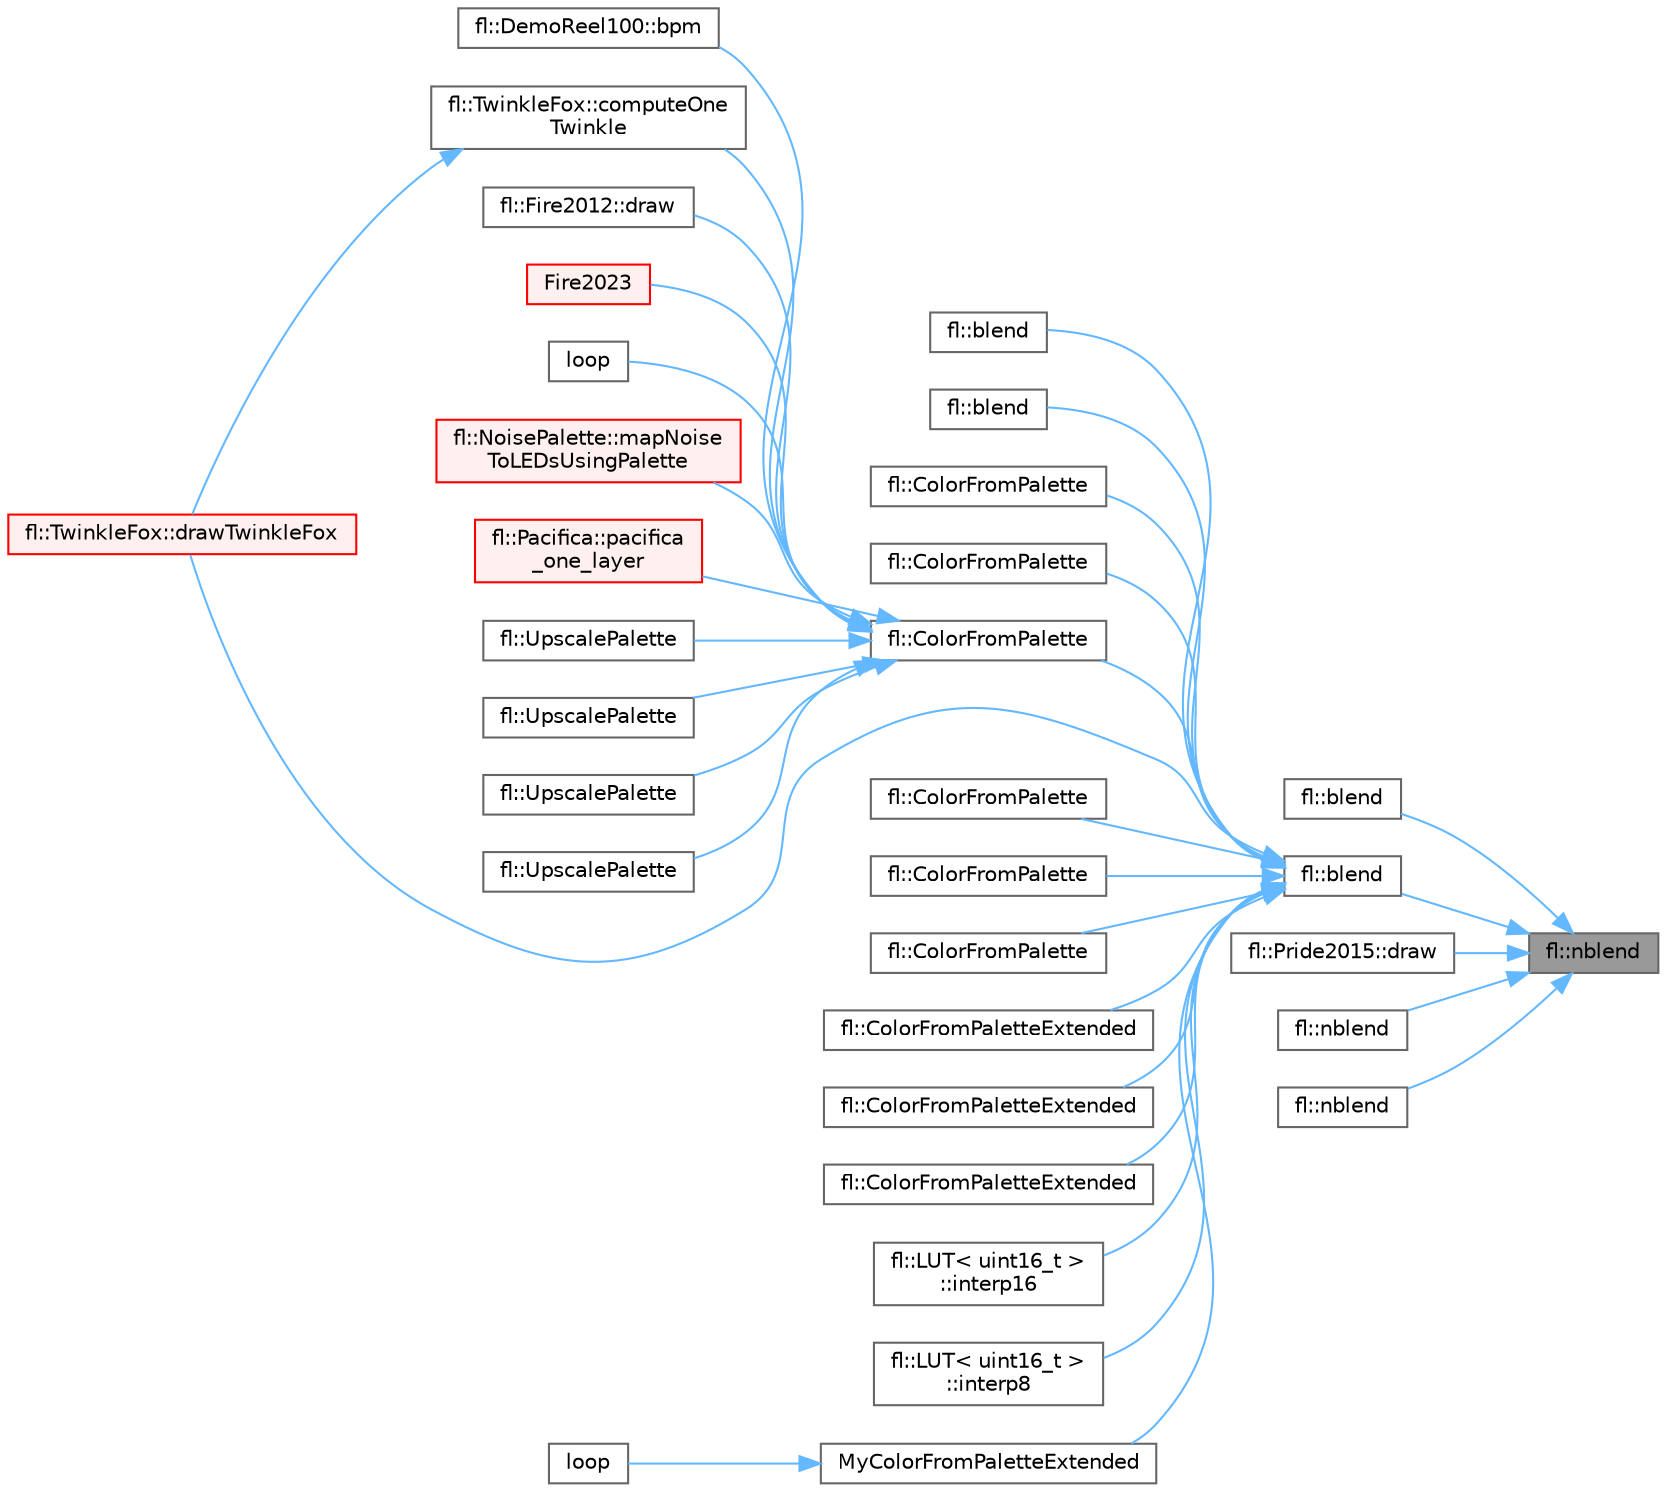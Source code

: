 digraph "fl::nblend"
{
 // INTERACTIVE_SVG=YES
 // LATEX_PDF_SIZE
  bgcolor="transparent";
  edge [fontname=Helvetica,fontsize=10,labelfontname=Helvetica,labelfontsize=10];
  node [fontname=Helvetica,fontsize=10,shape=box,height=0.2,width=0.4];
  rankdir="RL";
  Node1 [id="Node000001",label="fl::nblend",height=0.2,width=0.4,color="gray40", fillcolor="grey60", style="filled", fontcolor="black",tooltip=" "];
  Node1 -> Node2 [id="edge1_Node000001_Node000002",dir="back",color="steelblue1",style="solid",tooltip=" "];
  Node2 [id="Node000002",label="fl::blend",height=0.2,width=0.4,color="grey40", fillcolor="white", style="filled",URL="$d4/d36/namespacefl_a10d9c25a1a106557eacc6c75225e8a07.html#a10d9c25a1a106557eacc6c75225e8a07",tooltip=" "];
  Node1 -> Node3 [id="edge2_Node000001_Node000003",dir="back",color="steelblue1",style="solid",tooltip=" "];
  Node3 [id="Node000003",label="fl::blend",height=0.2,width=0.4,color="grey40", fillcolor="white", style="filled",URL="$d4/d36/namespacefl_a924fc8748f53389e55fdc63bfc14b805.html#a924fc8748f53389e55fdc63bfc14b805",tooltip=" "];
  Node3 -> Node4 [id="edge3_Node000003_Node000004",dir="back",color="steelblue1",style="solid",tooltip=" "];
  Node4 [id="Node000004",label="fl::blend",height=0.2,width=0.4,color="grey40", fillcolor="white", style="filled",URL="$d4/d36/namespacefl_a76731f52649c8fb1c93b19f36eca4c84.html#a76731f52649c8fb1c93b19f36eca4c84",tooltip=" "];
  Node3 -> Node5 [id="edge4_Node000003_Node000005",dir="back",color="steelblue1",style="solid",tooltip=" "];
  Node5 [id="Node000005",label="fl::blend",height=0.2,width=0.4,color="grey40", fillcolor="white", style="filled",URL="$d4/d36/namespacefl_a86084908d5832c59d8c7965fd863cc2b.html#a86084908d5832c59d8c7965fd863cc2b",tooltip=" "];
  Node3 -> Node6 [id="edge5_Node000003_Node000006",dir="back",color="steelblue1",style="solid",tooltip=" "];
  Node6 [id="Node000006",label="fl::ColorFromPalette",height=0.2,width=0.4,color="grey40", fillcolor="white", style="filled",URL="$d4/d36/namespacefl_a6be261d46a697b439148bd58cf47fd0a.html#a6be261d46a697b439148bd58cf47fd0a",tooltip=" "];
  Node3 -> Node7 [id="edge6_Node000003_Node000007",dir="back",color="steelblue1",style="solid",tooltip=" "];
  Node7 [id="Node000007",label="fl::ColorFromPalette",height=0.2,width=0.4,color="grey40", fillcolor="white", style="filled",URL="$d4/d36/namespacefl_a3f1395bf04587dfd37d40bc8f4367995.html#a3f1395bf04587dfd37d40bc8f4367995",tooltip=" "];
  Node3 -> Node8 [id="edge7_Node000003_Node000008",dir="back",color="steelblue1",style="solid",tooltip=" "];
  Node8 [id="Node000008",label="fl::ColorFromPalette",height=0.2,width=0.4,color="grey40", fillcolor="white", style="filled",URL="$d4/d36/namespacefl_a74e1895d1234ab29fef4458532e91090.html#a74e1895d1234ab29fef4458532e91090",tooltip=" "];
  Node8 -> Node9 [id="edge8_Node000008_Node000009",dir="back",color="steelblue1",style="solid",tooltip=" "];
  Node9 [id="Node000009",label="fl::DemoReel100::bpm",height=0.2,width=0.4,color="grey40", fillcolor="white", style="filled",URL="$d1/d60/classfl_1_1_demo_reel100_a72cc7eea48cf0be16b34fee7d4da64f4.html#a72cc7eea48cf0be16b34fee7d4da64f4",tooltip=" "];
  Node8 -> Node10 [id="edge9_Node000008_Node000010",dir="back",color="steelblue1",style="solid",tooltip=" "];
  Node10 [id="Node000010",label="fl::TwinkleFox::computeOne\lTwinkle",height=0.2,width=0.4,color="grey40", fillcolor="white", style="filled",URL="$de/db5/classfl_1_1_twinkle_fox_a39614750a1a87e8a8be19c36f6c48677.html#a39614750a1a87e8a8be19c36f6c48677",tooltip=" "];
  Node10 -> Node11 [id="edge10_Node000010_Node000011",dir="back",color="steelblue1",style="solid",tooltip=" "];
  Node11 [id="Node000011",label="fl::TwinkleFox::drawTwinkleFox",height=0.2,width=0.4,color="red", fillcolor="#FFF0F0", style="filled",URL="$de/db5/classfl_1_1_twinkle_fox_a67375829d0da55e17d3f74ac9817914d.html#a67375829d0da55e17d3f74ac9817914d",tooltip=" "];
  Node8 -> Node13 [id="edge11_Node000008_Node000013",dir="back",color="steelblue1",style="solid",tooltip=" "];
  Node13 [id="Node000013",label="fl::Fire2012::draw",height=0.2,width=0.4,color="grey40", fillcolor="white", style="filled",URL="$d5/d9b/classfl_1_1_fire2012_a39d20a6dc4f3a771b8b12696db9c4a15.html#a39d20a6dc4f3a771b8b12696db9c4a15",tooltip=" "];
  Node8 -> Node14 [id="edge12_Node000008_Node000014",dir="back",color="steelblue1",style="solid",tooltip=" "];
  Node14 [id="Node000014",label="Fire2023",height=0.2,width=0.4,color="red", fillcolor="#FFF0F0", style="filled",URL="$d8/d2c/_fire2023_8ino_abe327b12b434120ecf20ae3f46800983.html#abe327b12b434120ecf20ae3f46800983",tooltip=" "];
  Node8 -> Node16 [id="edge13_Node000008_Node000016",dir="back",color="steelblue1",style="solid",tooltip=" "];
  Node16 [id="Node000016",label="loop",height=0.2,width=0.4,color="grey40", fillcolor="white", style="filled",URL="$d8/dd0/_fire_cylinder_8h_afe461d27b9c48d5921c00d521181f12f.html#afe461d27b9c48d5921c00d521181f12f",tooltip=" "];
  Node8 -> Node17 [id="edge14_Node000008_Node000017",dir="back",color="steelblue1",style="solid",tooltip=" "];
  Node17 [id="Node000017",label="fl::NoisePalette::mapNoise\lToLEDsUsingPalette",height=0.2,width=0.4,color="red", fillcolor="#FFF0F0", style="filled",URL="$d9/d41/classfl_1_1_noise_palette_a546f14f524f7a1b965c872ddad7be8a4.html#a546f14f524f7a1b965c872ddad7be8a4",tooltip=" "];
  Node8 -> Node19 [id="edge15_Node000008_Node000019",dir="back",color="steelblue1",style="solid",tooltip=" "];
  Node19 [id="Node000019",label="fl::Pacifica::pacifica\l_one_layer",height=0.2,width=0.4,color="red", fillcolor="#FFF0F0", style="filled",URL="$d2/db2/classfl_1_1_pacifica_ac949d5e9a88b724a060954658b892ebc.html#ac949d5e9a88b724a060954658b892ebc",tooltip=" "];
  Node8 -> Node21 [id="edge16_Node000008_Node000021",dir="back",color="steelblue1",style="solid",tooltip=" "];
  Node21 [id="Node000021",label="fl::UpscalePalette",height=0.2,width=0.4,color="grey40", fillcolor="white", style="filled",URL="$d4/d36/namespacefl_abf83f8c9171b3b60bb3f69e0d04b3e94.html#abf83f8c9171b3b60bb3f69e0d04b3e94",tooltip=" "];
  Node8 -> Node22 [id="edge17_Node000008_Node000022",dir="back",color="steelblue1",style="solid",tooltip=" "];
  Node22 [id="Node000022",label="fl::UpscalePalette",height=0.2,width=0.4,color="grey40", fillcolor="white", style="filled",URL="$d4/d36/namespacefl_ac2561c87f2746c8d2d718cc226cd5dae.html#ac2561c87f2746c8d2d718cc226cd5dae",tooltip=" "];
  Node8 -> Node23 [id="edge18_Node000008_Node000023",dir="back",color="steelblue1",style="solid",tooltip=" "];
  Node23 [id="Node000023",label="fl::UpscalePalette",height=0.2,width=0.4,color="grey40", fillcolor="white", style="filled",URL="$d4/d36/namespacefl_a17b7fd301b5691fcbb9136a675dc9faa.html#a17b7fd301b5691fcbb9136a675dc9faa",tooltip=" "];
  Node8 -> Node24 [id="edge19_Node000008_Node000024",dir="back",color="steelblue1",style="solid",tooltip=" "];
  Node24 [id="Node000024",label="fl::UpscalePalette",height=0.2,width=0.4,color="grey40", fillcolor="white", style="filled",URL="$d4/d36/namespacefl_a090c84c8e40dd80e92fb76009a66b346.html#a090c84c8e40dd80e92fb76009a66b346",tooltip=" "];
  Node3 -> Node25 [id="edge20_Node000003_Node000025",dir="back",color="steelblue1",style="solid",tooltip=" "];
  Node25 [id="Node000025",label="fl::ColorFromPalette",height=0.2,width=0.4,color="grey40", fillcolor="white", style="filled",URL="$d4/d36/namespacefl_a38d52be343ce0abb528607ea4e934de6.html#a38d52be343ce0abb528607ea4e934de6",tooltip=" "];
  Node3 -> Node26 [id="edge21_Node000003_Node000026",dir="back",color="steelblue1",style="solid",tooltip=" "];
  Node26 [id="Node000026",label="fl::ColorFromPalette",height=0.2,width=0.4,color="grey40", fillcolor="white", style="filled",URL="$d4/d36/namespacefl_a07bebc78594d7da54290ee51dc6fc216.html#a07bebc78594d7da54290ee51dc6fc216",tooltip=" "];
  Node3 -> Node27 [id="edge22_Node000003_Node000027",dir="back",color="steelblue1",style="solid",tooltip=" "];
  Node27 [id="Node000027",label="fl::ColorFromPalette",height=0.2,width=0.4,color="grey40", fillcolor="white", style="filled",URL="$d4/d36/namespacefl_a79e98bfd8beb2b67b3889d9c6a1e5ddd.html#a79e98bfd8beb2b67b3889d9c6a1e5ddd",tooltip=" "];
  Node3 -> Node28 [id="edge23_Node000003_Node000028",dir="back",color="steelblue1",style="solid",tooltip=" "];
  Node28 [id="Node000028",label="fl::ColorFromPaletteExtended",height=0.2,width=0.4,color="grey40", fillcolor="white", style="filled",URL="$d4/d36/namespacefl_af1762cc4dd61591c807c55bb8f76a303.html#af1762cc4dd61591c807c55bb8f76a303",tooltip=" "];
  Node3 -> Node29 [id="edge24_Node000003_Node000029",dir="back",color="steelblue1",style="solid",tooltip=" "];
  Node29 [id="Node000029",label="fl::ColorFromPaletteExtended",height=0.2,width=0.4,color="grey40", fillcolor="white", style="filled",URL="$d4/d36/namespacefl_a465f15f94e7637263979b71f769cbf27.html#a465f15f94e7637263979b71f769cbf27",tooltip=" "];
  Node3 -> Node30 [id="edge25_Node000003_Node000030",dir="back",color="steelblue1",style="solid",tooltip=" "];
  Node30 [id="Node000030",label="fl::ColorFromPaletteExtended",height=0.2,width=0.4,color="grey40", fillcolor="white", style="filled",URL="$d4/d36/namespacefl_a572c01969570d8ea54fa4eabf297d7bb.html#a572c01969570d8ea54fa4eabf297d7bb",tooltip=" "];
  Node3 -> Node11 [id="edge26_Node000003_Node000011",dir="back",color="steelblue1",style="solid",tooltip=" "];
  Node3 -> Node31 [id="edge27_Node000003_Node000031",dir="back",color="steelblue1",style="solid",tooltip=" "];
  Node31 [id="Node000031",label="fl::LUT\< uint16_t \>\l::interp16",height=0.2,width=0.4,color="grey40", fillcolor="white", style="filled",URL="$d6/d18/classfl_1_1_l_u_t_a9c2eef876e15654910ace7a4124b261b.html#a9c2eef876e15654910ace7a4124b261b",tooltip=" "];
  Node3 -> Node32 [id="edge28_Node000003_Node000032",dir="back",color="steelblue1",style="solid",tooltip=" "];
  Node32 [id="Node000032",label="fl::LUT\< uint16_t \>\l::interp8",height=0.2,width=0.4,color="grey40", fillcolor="white", style="filled",URL="$d6/d18/classfl_1_1_l_u_t_a3d829c7e49ef30f35243113d78b34261.html#a3d829c7e49ef30f35243113d78b34261",tooltip=" "];
  Node3 -> Node33 [id="edge29_Node000003_Node000033",dir="back",color="steelblue1",style="solid",tooltip=" "];
  Node33 [id="Node000033",label="MyColorFromPaletteExtended",height=0.2,width=0.4,color="grey40", fillcolor="white", style="filled",URL="$dd/d61/_fx_water_8ino_aa04e7c98cb0803818832555bf128fb57.html#aa04e7c98cb0803818832555bf128fb57",tooltip=" "];
  Node33 -> Node34 [id="edge30_Node000033_Node000034",dir="back",color="steelblue1",style="solid",tooltip=" "];
  Node34 [id="Node000034",label="loop",height=0.2,width=0.4,color="grey40", fillcolor="white", style="filled",URL="$dd/d61/_fx_water_8ino_afe461d27b9c48d5921c00d521181f12f.html#afe461d27b9c48d5921c00d521181f12f",tooltip=" "];
  Node1 -> Node35 [id="edge31_Node000001_Node000035",dir="back",color="steelblue1",style="solid",tooltip=" "];
  Node35 [id="Node000035",label="fl::Pride2015::draw",height=0.2,width=0.4,color="grey40", fillcolor="white", style="filled",URL="$df/d11/classfl_1_1_pride2015_a331b131b082d622bbd9208bf05308d0d.html#a331b131b082d622bbd9208bf05308d0d",tooltip=" "];
  Node1 -> Node36 [id="edge32_Node000001_Node000036",dir="back",color="steelblue1",style="solid",tooltip=" "];
  Node36 [id="Node000036",label="fl::nblend",height=0.2,width=0.4,color="grey40", fillcolor="white", style="filled",URL="$d4/d36/namespacefl_a2c351705939e2778ffd3e40ee4ed7ba3.html#a2c351705939e2778ffd3e40ee4ed7ba3",tooltip=" "];
  Node1 -> Node37 [id="edge33_Node000001_Node000037",dir="back",color="steelblue1",style="solid",tooltip=" "];
  Node37 [id="Node000037",label="fl::nblend",height=0.2,width=0.4,color="grey40", fillcolor="white", style="filled",URL="$d4/d36/namespacefl_a07ddb01a1823f30ed464115d848ccc4d.html#a07ddb01a1823f30ed464115d848ccc4d",tooltip=" "];
}
